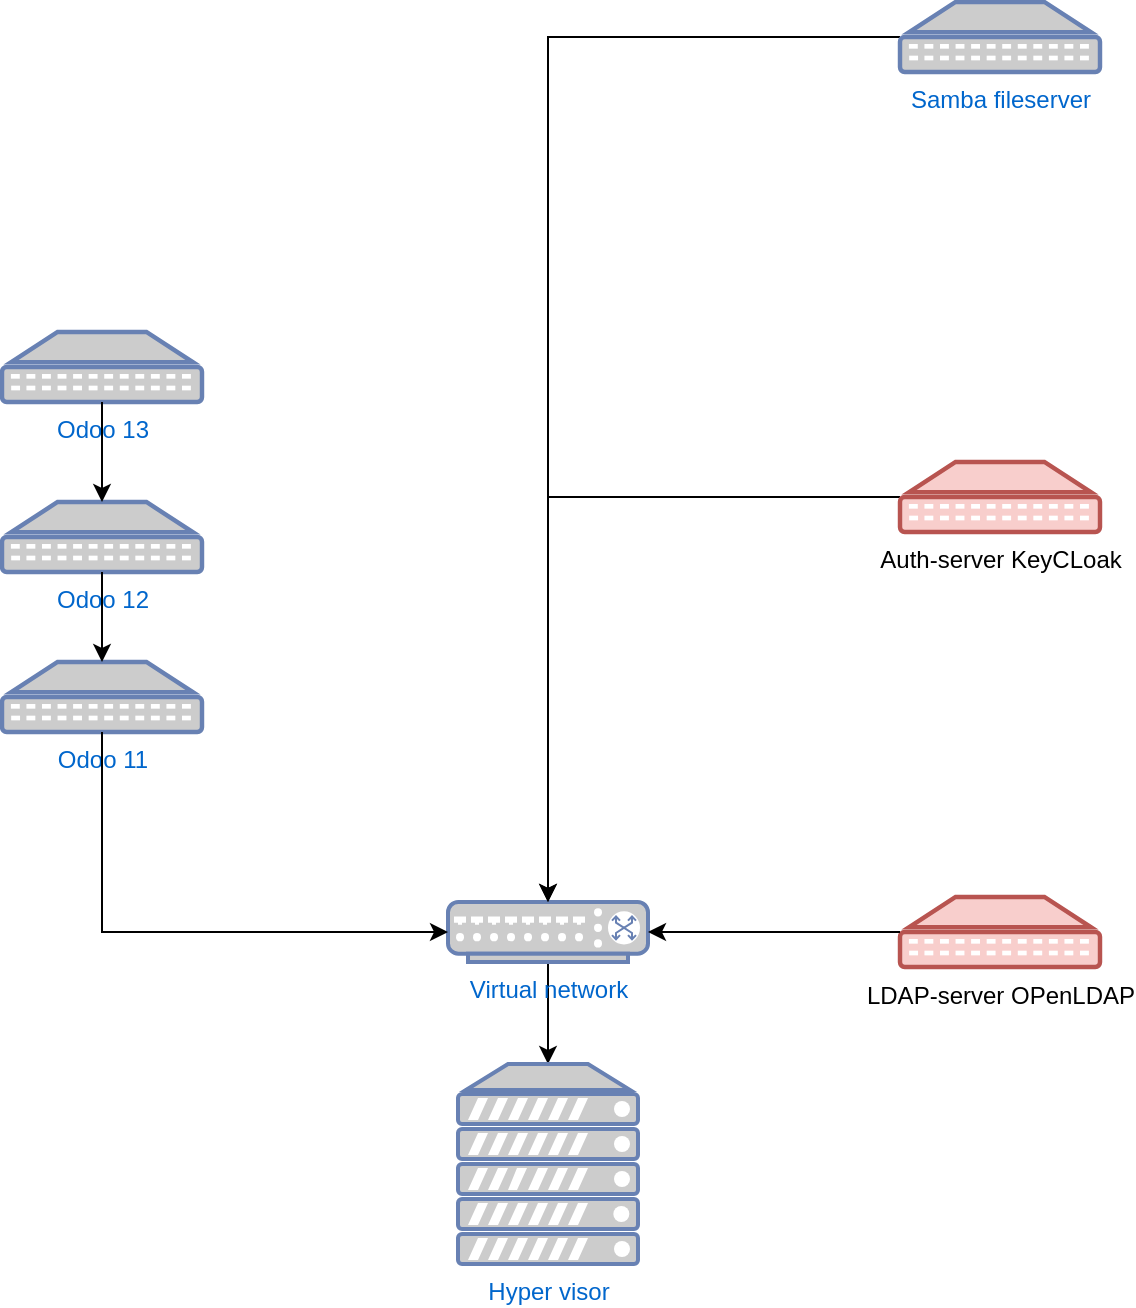 <mxfile version="22.1.4" type="github">
  <diagram name="Page-1" id="gtBP0ZVTPoxnC9NgbGe4">
    <mxGraphModel dx="1434" dy="798" grid="1" gridSize="10" guides="1" tooltips="1" connect="1" arrows="1" fold="1" page="1" pageScale="1" pageWidth="850" pageHeight="1100" math="0" shadow="0">
      <root>
        <mxCell id="0" />
        <mxCell id="1" parent="0" />
        <mxCell id="Rg24GamyvvdB_o121uEL-20" style="edgeStyle=orthogonalEdgeStyle;rounded=0;orthogonalLoop=1;jettySize=auto;html=1;exitX=0.5;exitY=1;exitDx=0;exitDy=0;exitPerimeter=0;" parent="1" source="Rg24GamyvvdB_o121uEL-5" target="Rg24GamyvvdB_o121uEL-7" edge="1">
          <mxGeometry relative="1" as="geometry" />
        </mxCell>
        <mxCell id="Rg24GamyvvdB_o121uEL-5" value="Virtual network" style="fontColor=#0066CC;verticalAlign=top;verticalLabelPosition=bottom;labelPosition=center;align=center;html=1;outlineConnect=0;fillColor=#CCCCCC;strokeColor=#6881B3;gradientColor=none;gradientDirection=north;strokeWidth=2;shape=mxgraph.networks.switch;" parent="1" vertex="1">
          <mxGeometry x="357" y="800" width="100" height="30" as="geometry" />
        </mxCell>
        <mxCell id="Rg24GamyvvdB_o121uEL-7" value="Hyper visor" style="fontColor=#0066CC;verticalAlign=top;verticalLabelPosition=bottom;labelPosition=center;align=center;html=1;outlineConnect=0;fillColor=#CCCCCC;strokeColor=#6881B3;gradientColor=none;gradientDirection=north;strokeWidth=2;shape=mxgraph.networks.server;" parent="1" vertex="1">
          <mxGeometry x="362" y="881" width="90" height="100" as="geometry" />
        </mxCell>
        <mxCell id="Rg24GamyvvdB_o121uEL-8" value="Odoo 11" style="fontColor=#0066CC;verticalAlign=top;verticalLabelPosition=bottom;labelPosition=center;align=center;html=1;outlineConnect=0;fillColor=#CCCCCC;strokeColor=#6881B3;gradientColor=none;gradientDirection=north;strokeWidth=2;shape=mxgraph.networks.patch_panel;" parent="1" vertex="1">
          <mxGeometry x="134" y="680" width="100" height="35" as="geometry" />
        </mxCell>
        <mxCell id="Rg24GamyvvdB_o121uEL-9" value="Odoo 12" style="fontColor=#0066CC;verticalAlign=top;verticalLabelPosition=bottom;labelPosition=center;align=center;html=1;outlineConnect=0;fillColor=#CCCCCC;strokeColor=#6881B3;gradientColor=none;gradientDirection=north;strokeWidth=2;shape=mxgraph.networks.patch_panel;" parent="1" vertex="1">
          <mxGeometry x="134" y="600" width="100" height="35" as="geometry" />
        </mxCell>
        <mxCell id="Rg24GamyvvdB_o121uEL-11" value="Odoo 13" style="fontColor=#0066CC;verticalAlign=top;verticalLabelPosition=bottom;labelPosition=center;align=center;html=1;outlineConnect=0;fillColor=#CCCCCC;strokeColor=#6881B3;gradientColor=none;gradientDirection=north;strokeWidth=2;shape=mxgraph.networks.patch_panel;" parent="1" vertex="1">
          <mxGeometry x="134" y="515" width="100" height="35" as="geometry" />
        </mxCell>
        <mxCell id="kAciCxE5PTASyCbv9uUZ-2" style="edgeStyle=orthogonalEdgeStyle;rounded=0;orthogonalLoop=1;jettySize=auto;html=1;" parent="1" source="Rg24GamyvvdB_o121uEL-12" target="Rg24GamyvvdB_o121uEL-5" edge="1">
          <mxGeometry relative="1" as="geometry" />
        </mxCell>
        <mxCell id="Rg24GamyvvdB_o121uEL-12" value="Samba fileserver" style="fontColor=#0066CC;verticalAlign=top;verticalLabelPosition=bottom;labelPosition=center;align=center;html=1;outlineConnect=0;fillColor=#CCCCCC;strokeColor=#6881B3;gradientColor=none;gradientDirection=north;strokeWidth=2;shape=mxgraph.networks.patch_panel;" parent="1" vertex="1">
          <mxGeometry x="583" y="350" width="100" height="35" as="geometry" />
        </mxCell>
        <mxCell id="Rg24GamyvvdB_o121uEL-13" value="LDAP-server OPenLDAP" style="verticalAlign=top;verticalLabelPosition=bottom;labelPosition=center;align=center;html=1;outlineConnect=0;fillColor=#f8cecc;strokeColor=#b85450;gradientDirection=north;strokeWidth=2;shape=mxgraph.networks.patch_panel;" parent="1" vertex="1">
          <mxGeometry x="583" y="797.5" width="100" height="35" as="geometry" />
        </mxCell>
        <mxCell id="Rg24GamyvvdB_o121uEL-14" style="edgeStyle=orthogonalEdgeStyle;rounded=0;orthogonalLoop=1;jettySize=auto;html=1;entryX=0.5;entryY=0;entryDx=0;entryDy=0;entryPerimeter=0;" parent="1" source="Rg24GamyvvdB_o121uEL-11" target="Rg24GamyvvdB_o121uEL-9" edge="1">
          <mxGeometry relative="1" as="geometry" />
        </mxCell>
        <mxCell id="Rg24GamyvvdB_o121uEL-15" style="edgeStyle=orthogonalEdgeStyle;rounded=0;orthogonalLoop=1;jettySize=auto;html=1;exitX=0.5;exitY=1;exitDx=0;exitDy=0;exitPerimeter=0;entryX=0.5;entryY=0;entryDx=0;entryDy=0;entryPerimeter=0;" parent="1" source="Rg24GamyvvdB_o121uEL-9" target="Rg24GamyvvdB_o121uEL-8" edge="1">
          <mxGeometry relative="1" as="geometry" />
        </mxCell>
        <mxCell id="Rg24GamyvvdB_o121uEL-16" style="edgeStyle=orthogonalEdgeStyle;rounded=0;orthogonalLoop=1;jettySize=auto;html=1;exitX=0.5;exitY=1;exitDx=0;exitDy=0;exitPerimeter=0;entryX=0;entryY=0.5;entryDx=0;entryDy=0;entryPerimeter=0;" parent="1" source="Rg24GamyvvdB_o121uEL-8" target="Rg24GamyvvdB_o121uEL-5" edge="1">
          <mxGeometry relative="1" as="geometry" />
        </mxCell>
        <mxCell id="kAciCxE5PTASyCbv9uUZ-1" style="edgeStyle=orthogonalEdgeStyle;rounded=0;orthogonalLoop=1;jettySize=auto;html=1;entryX=1;entryY=0.5;entryDx=0;entryDy=0;entryPerimeter=0;" parent="1" source="Rg24GamyvvdB_o121uEL-13" target="Rg24GamyvvdB_o121uEL-5" edge="1">
          <mxGeometry relative="1" as="geometry" />
        </mxCell>
        <mxCell id="W96DiDVXey2SWC22EVvJ-2" style="edgeStyle=orthogonalEdgeStyle;rounded=0;orthogonalLoop=1;jettySize=auto;html=1;" edge="1" parent="1" source="W96DiDVXey2SWC22EVvJ-1" target="Rg24GamyvvdB_o121uEL-5">
          <mxGeometry relative="1" as="geometry" />
        </mxCell>
        <mxCell id="W96DiDVXey2SWC22EVvJ-1" value="Auth-server KeyCLoak" style="verticalAlign=top;verticalLabelPosition=bottom;labelPosition=center;align=center;html=1;outlineConnect=0;fillColor=#f8cecc;strokeColor=#b85450;gradientDirection=north;strokeWidth=2;shape=mxgraph.networks.patch_panel;" vertex="1" parent="1">
          <mxGeometry x="583" y="580" width="100" height="35" as="geometry" />
        </mxCell>
      </root>
    </mxGraphModel>
  </diagram>
</mxfile>

